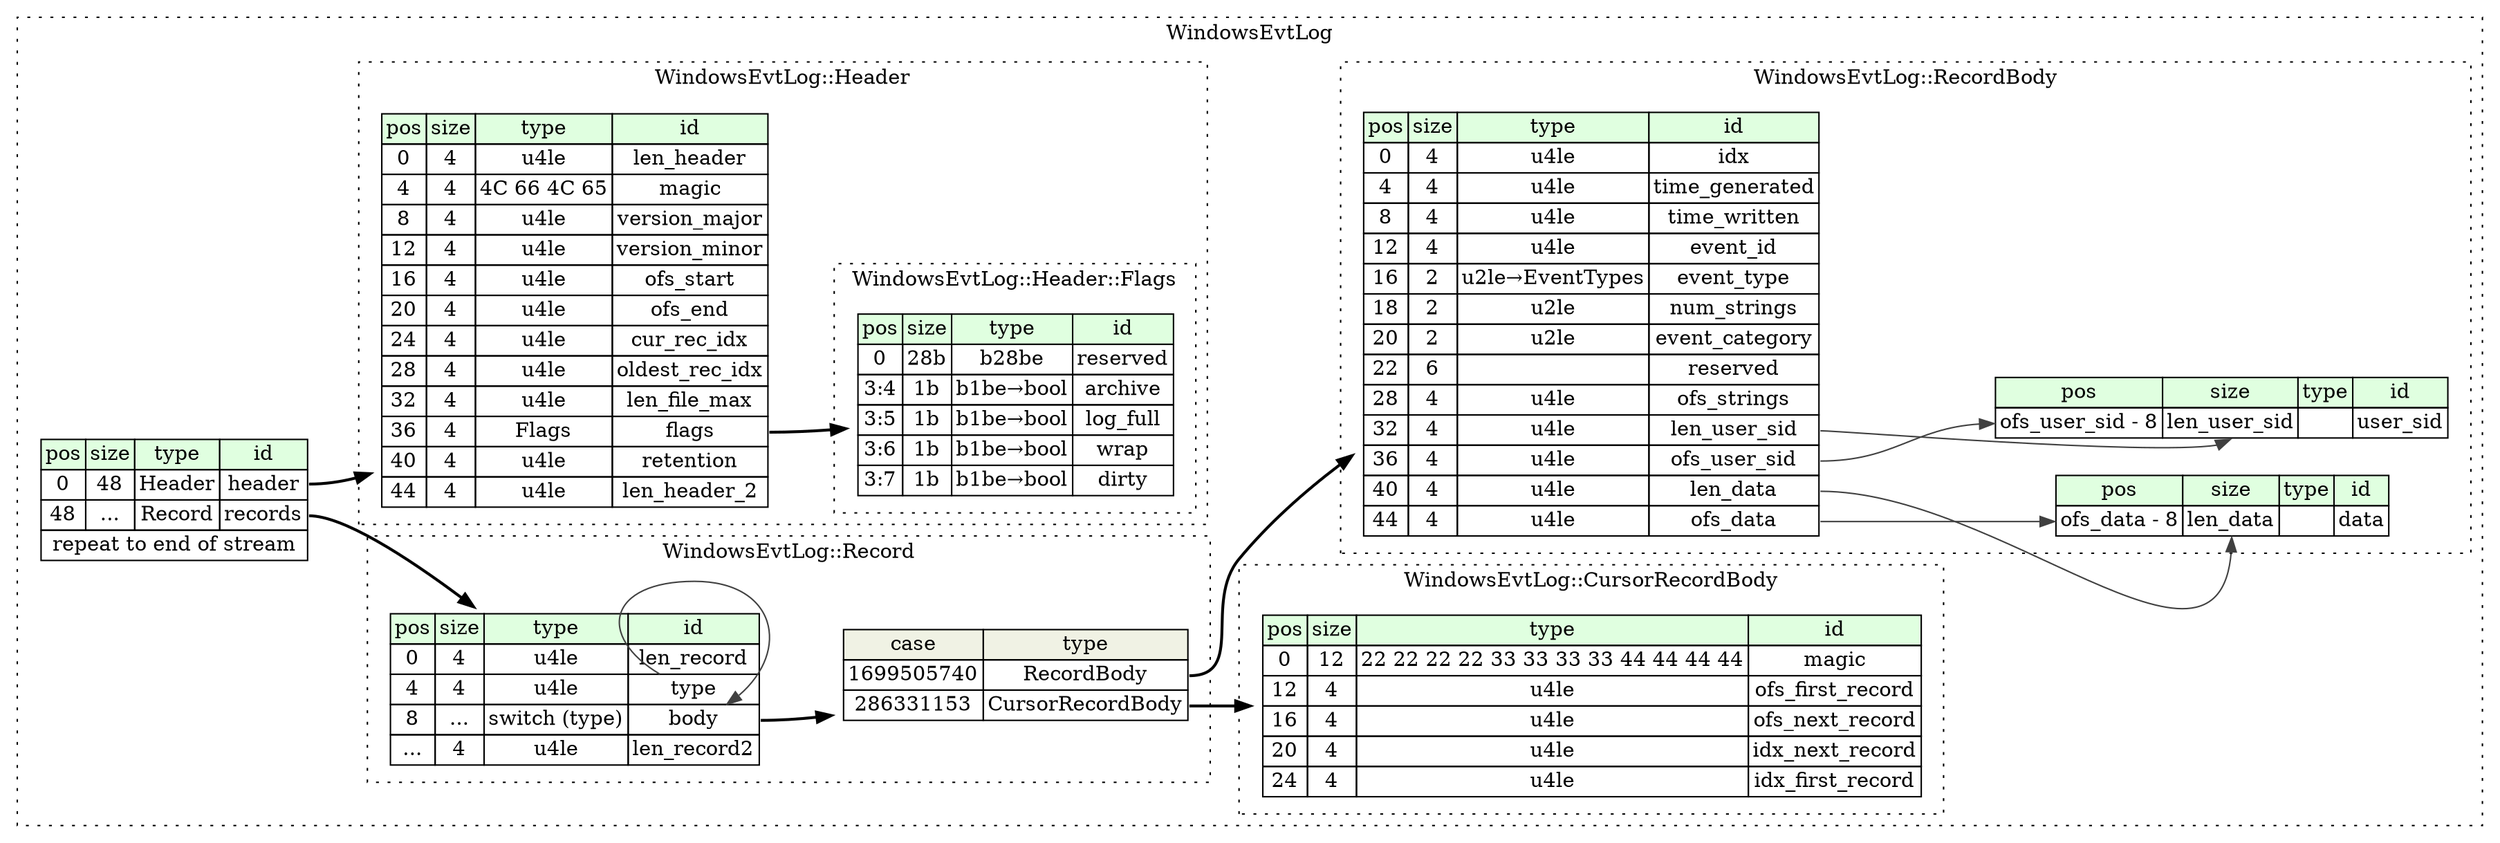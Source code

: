 digraph {
	rankdir=LR;
	node [shape=plaintext];
	subgraph cluster__windows_evt_log {
		label="WindowsEvtLog";
		graph[style=dotted];

		windows_evt_log__seq [label=<<TABLE BORDER="0" CELLBORDER="1" CELLSPACING="0">
			<TR><TD BGCOLOR="#E0FFE0">pos</TD><TD BGCOLOR="#E0FFE0">size</TD><TD BGCOLOR="#E0FFE0">type</TD><TD BGCOLOR="#E0FFE0">id</TD></TR>
			<TR><TD PORT="header_pos">0</TD><TD PORT="header_size">48</TD><TD>Header</TD><TD PORT="header_type">header</TD></TR>
			<TR><TD PORT="records_pos">48</TD><TD PORT="records_size">...</TD><TD>Record</TD><TD PORT="records_type">records</TD></TR>
			<TR><TD COLSPAN="4" PORT="records__repeat">repeat to end of stream</TD></TR>
		</TABLE>>];
		subgraph cluster__cursor_record_body {
			label="WindowsEvtLog::CursorRecordBody";
			graph[style=dotted];

			cursor_record_body__seq [label=<<TABLE BORDER="0" CELLBORDER="1" CELLSPACING="0">
				<TR><TD BGCOLOR="#E0FFE0">pos</TD><TD BGCOLOR="#E0FFE0">size</TD><TD BGCOLOR="#E0FFE0">type</TD><TD BGCOLOR="#E0FFE0">id</TD></TR>
				<TR><TD PORT="magic_pos">0</TD><TD PORT="magic_size">12</TD><TD>22 22 22 22 33 33 33 33 44 44 44 44</TD><TD PORT="magic_type">magic</TD></TR>
				<TR><TD PORT="ofs_first_record_pos">12</TD><TD PORT="ofs_first_record_size">4</TD><TD>u4le</TD><TD PORT="ofs_first_record_type">ofs_first_record</TD></TR>
				<TR><TD PORT="ofs_next_record_pos">16</TD><TD PORT="ofs_next_record_size">4</TD><TD>u4le</TD><TD PORT="ofs_next_record_type">ofs_next_record</TD></TR>
				<TR><TD PORT="idx_next_record_pos">20</TD><TD PORT="idx_next_record_size">4</TD><TD>u4le</TD><TD PORT="idx_next_record_type">idx_next_record</TD></TR>
				<TR><TD PORT="idx_first_record_pos">24</TD><TD PORT="idx_first_record_size">4</TD><TD>u4le</TD><TD PORT="idx_first_record_type">idx_first_record</TD></TR>
			</TABLE>>];
		}
		subgraph cluster__header {
			label="WindowsEvtLog::Header";
			graph[style=dotted];

			header__seq [label=<<TABLE BORDER="0" CELLBORDER="1" CELLSPACING="0">
				<TR><TD BGCOLOR="#E0FFE0">pos</TD><TD BGCOLOR="#E0FFE0">size</TD><TD BGCOLOR="#E0FFE0">type</TD><TD BGCOLOR="#E0FFE0">id</TD></TR>
				<TR><TD PORT="len_header_pos">0</TD><TD PORT="len_header_size">4</TD><TD>u4le</TD><TD PORT="len_header_type">len_header</TD></TR>
				<TR><TD PORT="magic_pos">4</TD><TD PORT="magic_size">4</TD><TD>4C 66 4C 65</TD><TD PORT="magic_type">magic</TD></TR>
				<TR><TD PORT="version_major_pos">8</TD><TD PORT="version_major_size">4</TD><TD>u4le</TD><TD PORT="version_major_type">version_major</TD></TR>
				<TR><TD PORT="version_minor_pos">12</TD><TD PORT="version_minor_size">4</TD><TD>u4le</TD><TD PORT="version_minor_type">version_minor</TD></TR>
				<TR><TD PORT="ofs_start_pos">16</TD><TD PORT="ofs_start_size">4</TD><TD>u4le</TD><TD PORT="ofs_start_type">ofs_start</TD></TR>
				<TR><TD PORT="ofs_end_pos">20</TD><TD PORT="ofs_end_size">4</TD><TD>u4le</TD><TD PORT="ofs_end_type">ofs_end</TD></TR>
				<TR><TD PORT="cur_rec_idx_pos">24</TD><TD PORT="cur_rec_idx_size">4</TD><TD>u4le</TD><TD PORT="cur_rec_idx_type">cur_rec_idx</TD></TR>
				<TR><TD PORT="oldest_rec_idx_pos">28</TD><TD PORT="oldest_rec_idx_size">4</TD><TD>u4le</TD><TD PORT="oldest_rec_idx_type">oldest_rec_idx</TD></TR>
				<TR><TD PORT="len_file_max_pos">32</TD><TD PORT="len_file_max_size">4</TD><TD>u4le</TD><TD PORT="len_file_max_type">len_file_max</TD></TR>
				<TR><TD PORT="flags_pos">36</TD><TD PORT="flags_size">4</TD><TD>Flags</TD><TD PORT="flags_type">flags</TD></TR>
				<TR><TD PORT="retention_pos">40</TD><TD PORT="retention_size">4</TD><TD>u4le</TD><TD PORT="retention_type">retention</TD></TR>
				<TR><TD PORT="len_header_2_pos">44</TD><TD PORT="len_header_2_size">4</TD><TD>u4le</TD><TD PORT="len_header_2_type">len_header_2</TD></TR>
			</TABLE>>];
			subgraph cluster__flags {
				label="WindowsEvtLog::Header::Flags";
				graph[style=dotted];

				flags__seq [label=<<TABLE BORDER="0" CELLBORDER="1" CELLSPACING="0">
					<TR><TD BGCOLOR="#E0FFE0">pos</TD><TD BGCOLOR="#E0FFE0">size</TD><TD BGCOLOR="#E0FFE0">type</TD><TD BGCOLOR="#E0FFE0">id</TD></TR>
					<TR><TD PORT="reserved_pos">0</TD><TD PORT="reserved_size">28b</TD><TD>b28be</TD><TD PORT="reserved_type">reserved</TD></TR>
					<TR><TD PORT="archive_pos">3:4</TD><TD PORT="archive_size">1b</TD><TD>b1be→bool</TD><TD PORT="archive_type">archive</TD></TR>
					<TR><TD PORT="log_full_pos">3:5</TD><TD PORT="log_full_size">1b</TD><TD>b1be→bool</TD><TD PORT="log_full_type">log_full</TD></TR>
					<TR><TD PORT="wrap_pos">3:6</TD><TD PORT="wrap_size">1b</TD><TD>b1be→bool</TD><TD PORT="wrap_type">wrap</TD></TR>
					<TR><TD PORT="dirty_pos">3:7</TD><TD PORT="dirty_size">1b</TD><TD>b1be→bool</TD><TD PORT="dirty_type">dirty</TD></TR>
				</TABLE>>];
			}
		}
		subgraph cluster__record {
			label="WindowsEvtLog::Record";
			graph[style=dotted];

			record__seq [label=<<TABLE BORDER="0" CELLBORDER="1" CELLSPACING="0">
				<TR><TD BGCOLOR="#E0FFE0">pos</TD><TD BGCOLOR="#E0FFE0">size</TD><TD BGCOLOR="#E0FFE0">type</TD><TD BGCOLOR="#E0FFE0">id</TD></TR>
				<TR><TD PORT="len_record_pos">0</TD><TD PORT="len_record_size">4</TD><TD>u4le</TD><TD PORT="len_record_type">len_record</TD></TR>
				<TR><TD PORT="type_pos">4</TD><TD PORT="type_size">4</TD><TD>u4le</TD><TD PORT="type_type">type</TD></TR>
				<TR><TD PORT="body_pos">8</TD><TD PORT="body_size">...</TD><TD>switch (type)</TD><TD PORT="body_type">body</TD></TR>
				<TR><TD PORT="len_record2_pos">...</TD><TD PORT="len_record2_size">4</TD><TD>u4le</TD><TD PORT="len_record2_type">len_record2</TD></TR>
			</TABLE>>];
record__seq_body_switch [label=<<TABLE BORDER="0" CELLBORDER="1" CELLSPACING="0">
	<TR><TD BGCOLOR="#F0F2E4">case</TD><TD BGCOLOR="#F0F2E4">type</TD></TR>
	<TR><TD>1699505740</TD><TD PORT="case0">RecordBody</TD></TR>
	<TR><TD>286331153</TD><TD PORT="case1">CursorRecordBody</TD></TR>
</TABLE>>];
		}
		subgraph cluster__record_body {
			label="WindowsEvtLog::RecordBody";
			graph[style=dotted];

			record_body__seq [label=<<TABLE BORDER="0" CELLBORDER="1" CELLSPACING="0">
				<TR><TD BGCOLOR="#E0FFE0">pos</TD><TD BGCOLOR="#E0FFE0">size</TD><TD BGCOLOR="#E0FFE0">type</TD><TD BGCOLOR="#E0FFE0">id</TD></TR>
				<TR><TD PORT="idx_pos">0</TD><TD PORT="idx_size">4</TD><TD>u4le</TD><TD PORT="idx_type">idx</TD></TR>
				<TR><TD PORT="time_generated_pos">4</TD><TD PORT="time_generated_size">4</TD><TD>u4le</TD><TD PORT="time_generated_type">time_generated</TD></TR>
				<TR><TD PORT="time_written_pos">8</TD><TD PORT="time_written_size">4</TD><TD>u4le</TD><TD PORT="time_written_type">time_written</TD></TR>
				<TR><TD PORT="event_id_pos">12</TD><TD PORT="event_id_size">4</TD><TD>u4le</TD><TD PORT="event_id_type">event_id</TD></TR>
				<TR><TD PORT="event_type_pos">16</TD><TD PORT="event_type_size">2</TD><TD>u2le→EventTypes</TD><TD PORT="event_type_type">event_type</TD></TR>
				<TR><TD PORT="num_strings_pos">18</TD><TD PORT="num_strings_size">2</TD><TD>u2le</TD><TD PORT="num_strings_type">num_strings</TD></TR>
				<TR><TD PORT="event_category_pos">20</TD><TD PORT="event_category_size">2</TD><TD>u2le</TD><TD PORT="event_category_type">event_category</TD></TR>
				<TR><TD PORT="reserved_pos">22</TD><TD PORT="reserved_size">6</TD><TD></TD><TD PORT="reserved_type">reserved</TD></TR>
				<TR><TD PORT="ofs_strings_pos">28</TD><TD PORT="ofs_strings_size">4</TD><TD>u4le</TD><TD PORT="ofs_strings_type">ofs_strings</TD></TR>
				<TR><TD PORT="len_user_sid_pos">32</TD><TD PORT="len_user_sid_size">4</TD><TD>u4le</TD><TD PORT="len_user_sid_type">len_user_sid</TD></TR>
				<TR><TD PORT="ofs_user_sid_pos">36</TD><TD PORT="ofs_user_sid_size">4</TD><TD>u4le</TD><TD PORT="ofs_user_sid_type">ofs_user_sid</TD></TR>
				<TR><TD PORT="len_data_pos">40</TD><TD PORT="len_data_size">4</TD><TD>u4le</TD><TD PORT="len_data_type">len_data</TD></TR>
				<TR><TD PORT="ofs_data_pos">44</TD><TD PORT="ofs_data_size">4</TD><TD>u4le</TD><TD PORT="ofs_data_type">ofs_data</TD></TR>
			</TABLE>>];
			record_body__inst__data [label=<<TABLE BORDER="0" CELLBORDER="1" CELLSPACING="0">
				<TR><TD BGCOLOR="#E0FFE0">pos</TD><TD BGCOLOR="#E0FFE0">size</TD><TD BGCOLOR="#E0FFE0">type</TD><TD BGCOLOR="#E0FFE0">id</TD></TR>
				<TR><TD PORT="data_pos">ofs_data - 8</TD><TD PORT="data_size">len_data</TD><TD></TD><TD PORT="data_type">data</TD></TR>
			</TABLE>>];
			record_body__inst__user_sid [label=<<TABLE BORDER="0" CELLBORDER="1" CELLSPACING="0">
				<TR><TD BGCOLOR="#E0FFE0">pos</TD><TD BGCOLOR="#E0FFE0">size</TD><TD BGCOLOR="#E0FFE0">type</TD><TD BGCOLOR="#E0FFE0">id</TD></TR>
				<TR><TD PORT="user_sid_pos">ofs_user_sid - 8</TD><TD PORT="user_sid_size">len_user_sid</TD><TD></TD><TD PORT="user_sid_type">user_sid</TD></TR>
			</TABLE>>];
		}
	}
	windows_evt_log__seq:header_type -> header__seq [style=bold];
	windows_evt_log__seq:records_type -> record__seq [style=bold];
	header__seq:flags_type -> flags__seq [style=bold];
	record__seq:body_type -> record__seq_body_switch [style=bold];
	record__seq_body_switch:case0 -> record_body__seq [style=bold];
	record__seq_body_switch:case1 -> cursor_record_body__seq [style=bold];
	record__seq:type_type -> record__seq:body_type [color="#404040"];
	record_body__seq:ofs_data_type -> record_body__inst__data:data_pos [color="#404040"];
	record_body__seq:len_data_type -> record_body__inst__data:data_size [color="#404040"];
	record_body__seq:ofs_user_sid_type -> record_body__inst__user_sid:user_sid_pos [color="#404040"];
	record_body__seq:len_user_sid_type -> record_body__inst__user_sid:user_sid_size [color="#404040"];
}
